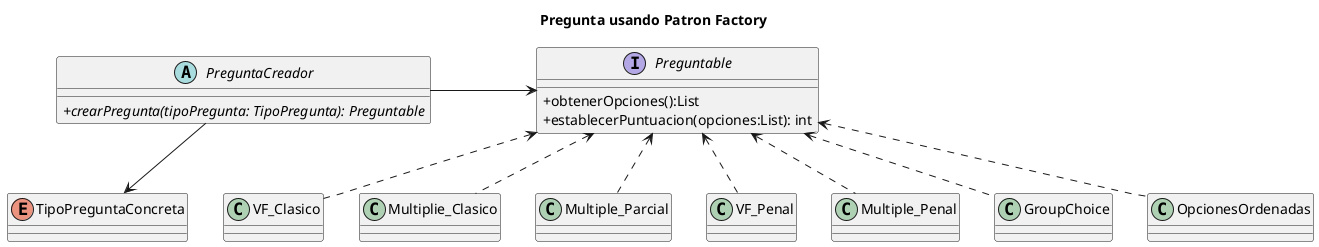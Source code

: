 
@startuml
title Pregunta usando Patron Factory
skinparam classAttributeIconSize 0

abstract class PreguntaCreador{
    + {abstract}crearPregunta(tipoPregunta: TipoPregunta): Preguntable
}

interface Preguntable{
    + obtenerOpciones():List
    + establecerPuntuacion(opciones:List): int
}

enum TipoPreguntaConcreta{
}


' sin penalidad
class VF_Clasico{
}

class Multiplie_Clasico{

}

class Multiple_Parcial{
    
}


' con penalidad
class VF_Penal{
}

class Multiple_Penal{
}


' Especiales
class GroupChoice{
}

class OpcionesOrdenadas{
}


PreguntaCreador -down->TipoPreguntaConcreta
PreguntaCreador -> Preguntable

' Preg_Penal
Preguntable <.. VF_Penal
Preguntable <.. Multiple_Penal


' Pregun_Sin_Penal
Preguntable <.. VF_Clasico
Preguntable <.. Multiplie_Clasico
Preguntable <.. Multiple_Parcial

Preguntable <.. GroupChoice
Preguntable <.. OpcionesOrdenadas

@enduml